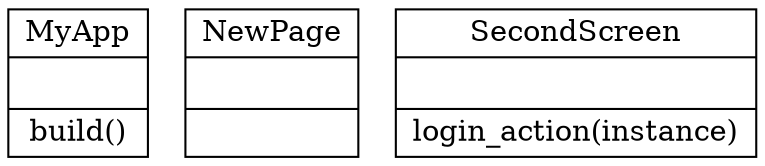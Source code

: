 digraph "classes" {
rankdir=BT
charset="utf-8"
"Signin_page.MyApp" [color="black", fontcolor="black", label=<{MyApp|<br ALIGN="LEFT"/>|build()<br ALIGN="LEFT"/>}>, shape="record", style="solid"];
"Signin_page.NewPage" [color="black", fontcolor="black", label=<{NewPage|<br ALIGN="LEFT"/>|}>, shape="record", style="solid"];
"Signin_page.SecondScreen" [color="black", fontcolor="black", label=<{SecondScreen|<br ALIGN="LEFT"/>|login_action(instance)<br ALIGN="LEFT"/>}>, shape="record", style="solid"];
}
